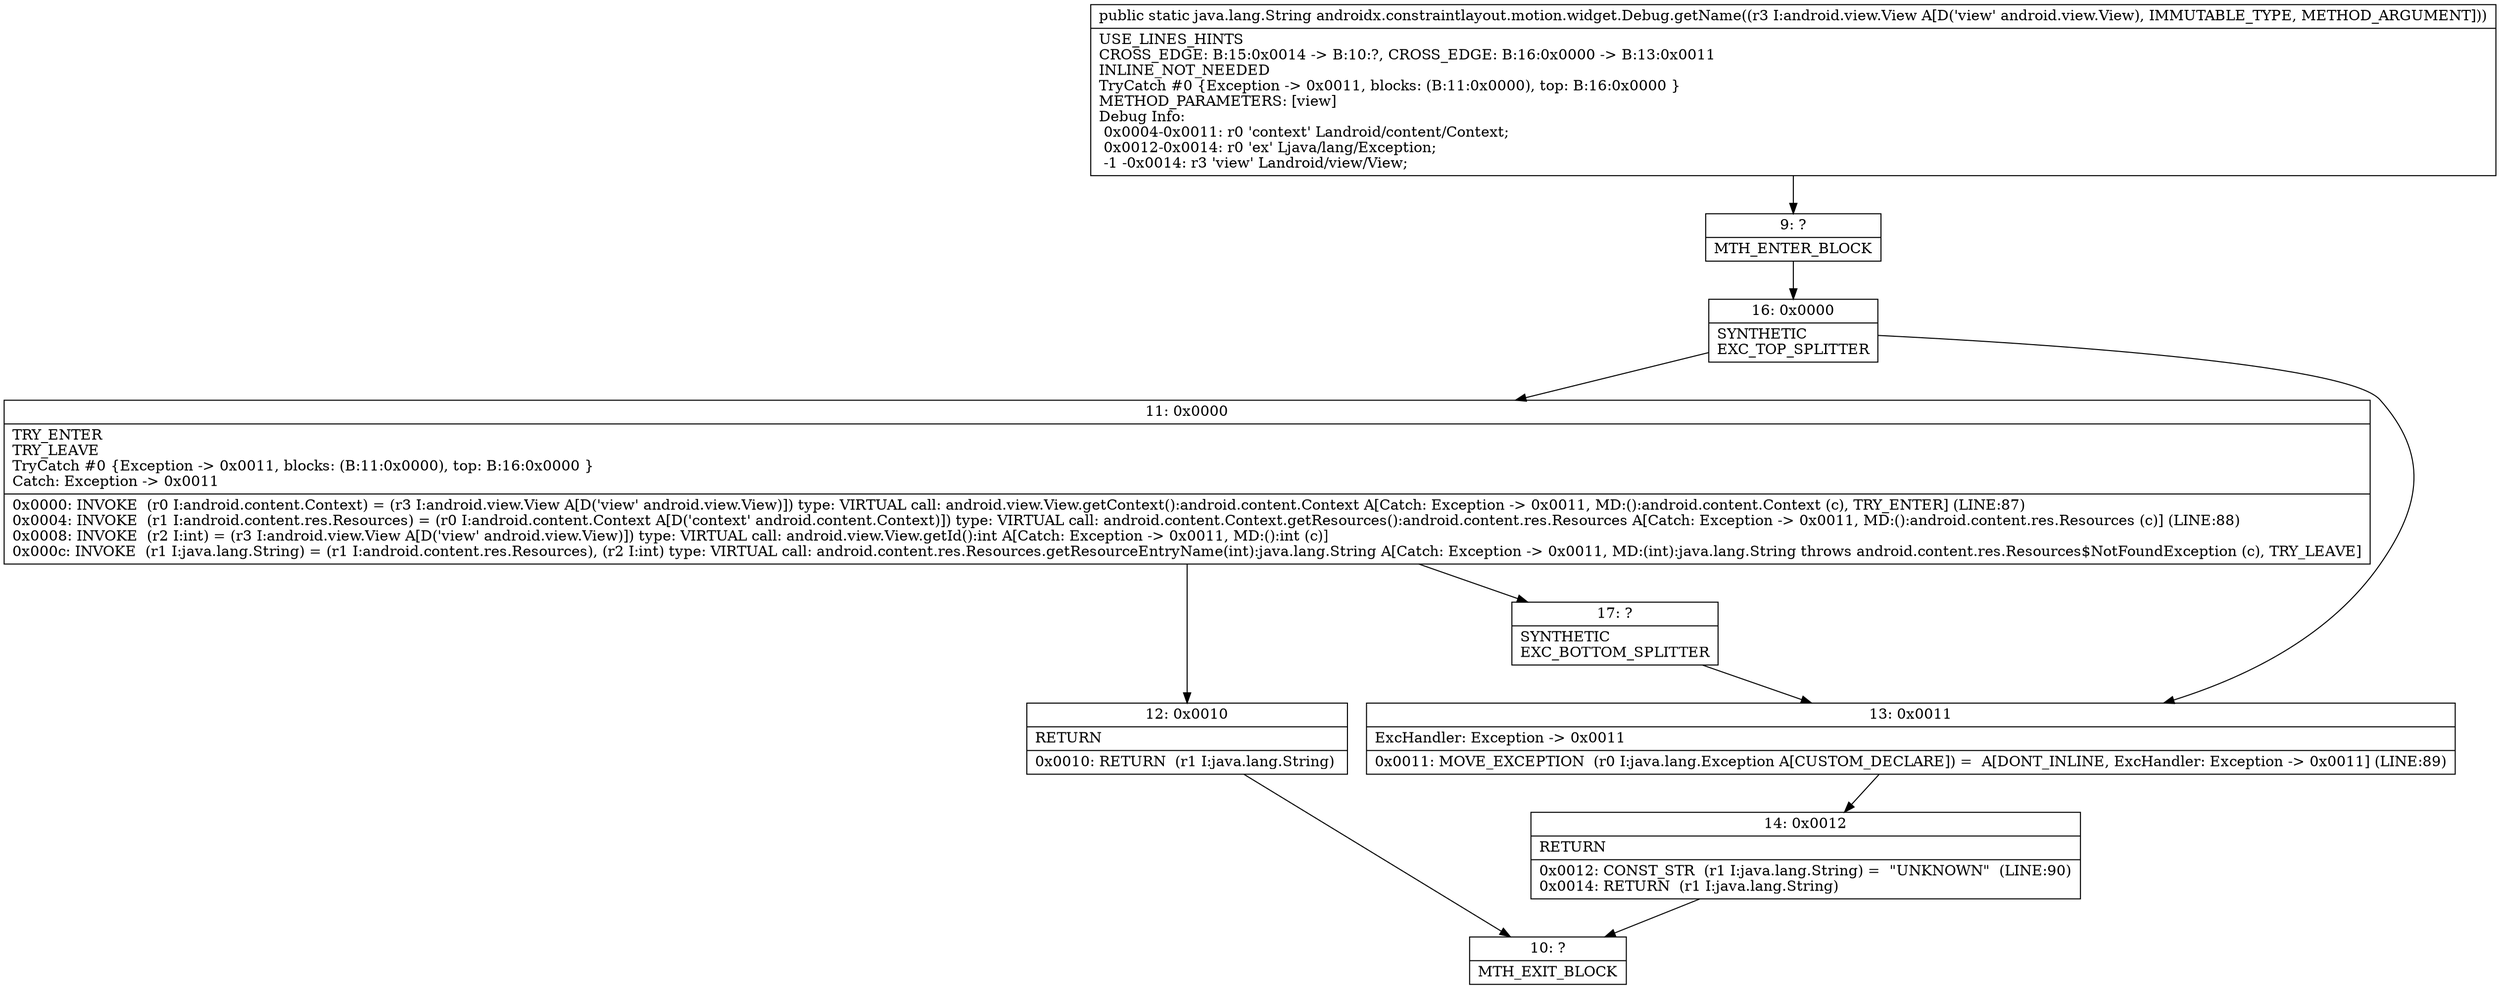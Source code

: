 digraph "CFG forandroidx.constraintlayout.motion.widget.Debug.getName(Landroid\/view\/View;)Ljava\/lang\/String;" {
Node_9 [shape=record,label="{9\:\ ?|MTH_ENTER_BLOCK\l}"];
Node_16 [shape=record,label="{16\:\ 0x0000|SYNTHETIC\lEXC_TOP_SPLITTER\l}"];
Node_11 [shape=record,label="{11\:\ 0x0000|TRY_ENTER\lTRY_LEAVE\lTryCatch #0 \{Exception \-\> 0x0011, blocks: (B:11:0x0000), top: B:16:0x0000 \}\lCatch: Exception \-\> 0x0011\l|0x0000: INVOKE  (r0 I:android.content.Context) = (r3 I:android.view.View A[D('view' android.view.View)]) type: VIRTUAL call: android.view.View.getContext():android.content.Context A[Catch: Exception \-\> 0x0011, MD:():android.content.Context (c), TRY_ENTER] (LINE:87)\l0x0004: INVOKE  (r1 I:android.content.res.Resources) = (r0 I:android.content.Context A[D('context' android.content.Context)]) type: VIRTUAL call: android.content.Context.getResources():android.content.res.Resources A[Catch: Exception \-\> 0x0011, MD:():android.content.res.Resources (c)] (LINE:88)\l0x0008: INVOKE  (r2 I:int) = (r3 I:android.view.View A[D('view' android.view.View)]) type: VIRTUAL call: android.view.View.getId():int A[Catch: Exception \-\> 0x0011, MD:():int (c)]\l0x000c: INVOKE  (r1 I:java.lang.String) = (r1 I:android.content.res.Resources), (r2 I:int) type: VIRTUAL call: android.content.res.Resources.getResourceEntryName(int):java.lang.String A[Catch: Exception \-\> 0x0011, MD:(int):java.lang.String throws android.content.res.Resources$NotFoundException (c), TRY_LEAVE]\l}"];
Node_12 [shape=record,label="{12\:\ 0x0010|RETURN\l|0x0010: RETURN  (r1 I:java.lang.String) \l}"];
Node_10 [shape=record,label="{10\:\ ?|MTH_EXIT_BLOCK\l}"];
Node_17 [shape=record,label="{17\:\ ?|SYNTHETIC\lEXC_BOTTOM_SPLITTER\l}"];
Node_13 [shape=record,label="{13\:\ 0x0011|ExcHandler: Exception \-\> 0x0011\l|0x0011: MOVE_EXCEPTION  (r0 I:java.lang.Exception A[CUSTOM_DECLARE]) =  A[DONT_INLINE, ExcHandler: Exception \-\> 0x0011] (LINE:89)\l}"];
Node_14 [shape=record,label="{14\:\ 0x0012|RETURN\l|0x0012: CONST_STR  (r1 I:java.lang.String) =  \"UNKNOWN\"  (LINE:90)\l0x0014: RETURN  (r1 I:java.lang.String) \l}"];
MethodNode[shape=record,label="{public static java.lang.String androidx.constraintlayout.motion.widget.Debug.getName((r3 I:android.view.View A[D('view' android.view.View), IMMUTABLE_TYPE, METHOD_ARGUMENT]))  | USE_LINES_HINTS\lCROSS_EDGE: B:15:0x0014 \-\> B:10:?, CROSS_EDGE: B:16:0x0000 \-\> B:13:0x0011\lINLINE_NOT_NEEDED\lTryCatch #0 \{Exception \-\> 0x0011, blocks: (B:11:0x0000), top: B:16:0x0000 \}\lMETHOD_PARAMETERS: [view]\lDebug Info:\l  0x0004\-0x0011: r0 'context' Landroid\/content\/Context;\l  0x0012\-0x0014: r0 'ex' Ljava\/lang\/Exception;\l  \-1 \-0x0014: r3 'view' Landroid\/view\/View;\l}"];
MethodNode -> Node_9;Node_9 -> Node_16;
Node_16 -> Node_11;
Node_16 -> Node_13;
Node_11 -> Node_12;
Node_11 -> Node_17;
Node_12 -> Node_10;
Node_17 -> Node_13;
Node_13 -> Node_14;
Node_14 -> Node_10;
}

